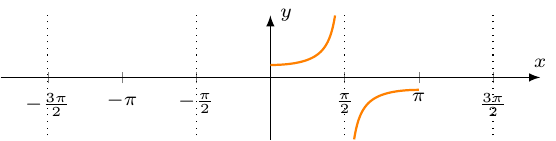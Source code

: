 \documentclass[crop]{standalone}
\usepackage[dvipsnames]{xcolor}
\usepackage{tikz}
\usepackage{pgfplots}
\pgfplotsset{compat=1.18}
\usetikzlibrary{shapes.geometric,positioning}
\begin{document}
  \begin{tikzpicture}[font=\scriptsize]
    \begin{axis}[%
      trig format plots=rad,
      axis x line=center,axis y line=center,
      unit vector ratio={3.8 1},
      xlabel={$x$},ylabel={$y$},
      xlabel style={above},ylabel style={right},
      xmin=-3*pi/2-1,xmax=3*pi/2+1,
      xtick={-3*pi/2,-pi,-pi/2,0,pi/2,pi,3*pi/2},
      xticklabels={$-\frac{3\pi}{2}$,$-\pi$,$-\frac{\pi}{2}$,$0$,$\frac{\pi}{2}$,$\pi$,$\frac{3\pi}{2}$},
      ymin=-5,ymax=5,
      restrict y to domain=-5:5,
      ytick=\empty,
      axis line style={-latex},
    ]%

      \draw[dotted] (-pi/2,-10) -- (-pi/2,10);
      \draw[dotted] (-3*pi/2,-10) -- (-3*pi/2,10);
      \draw[dotted] (pi/2,-10) -- (pi/2,10);
      \draw[dotted] (3*pi/2,-10) -- (3*pi/2,10);

      \addplot[mark=none,domain=0:pi,color=orange,thick,samples=2000] {sec(x)};
    \end{axis}
  \end{tikzpicture}%
\end{document}